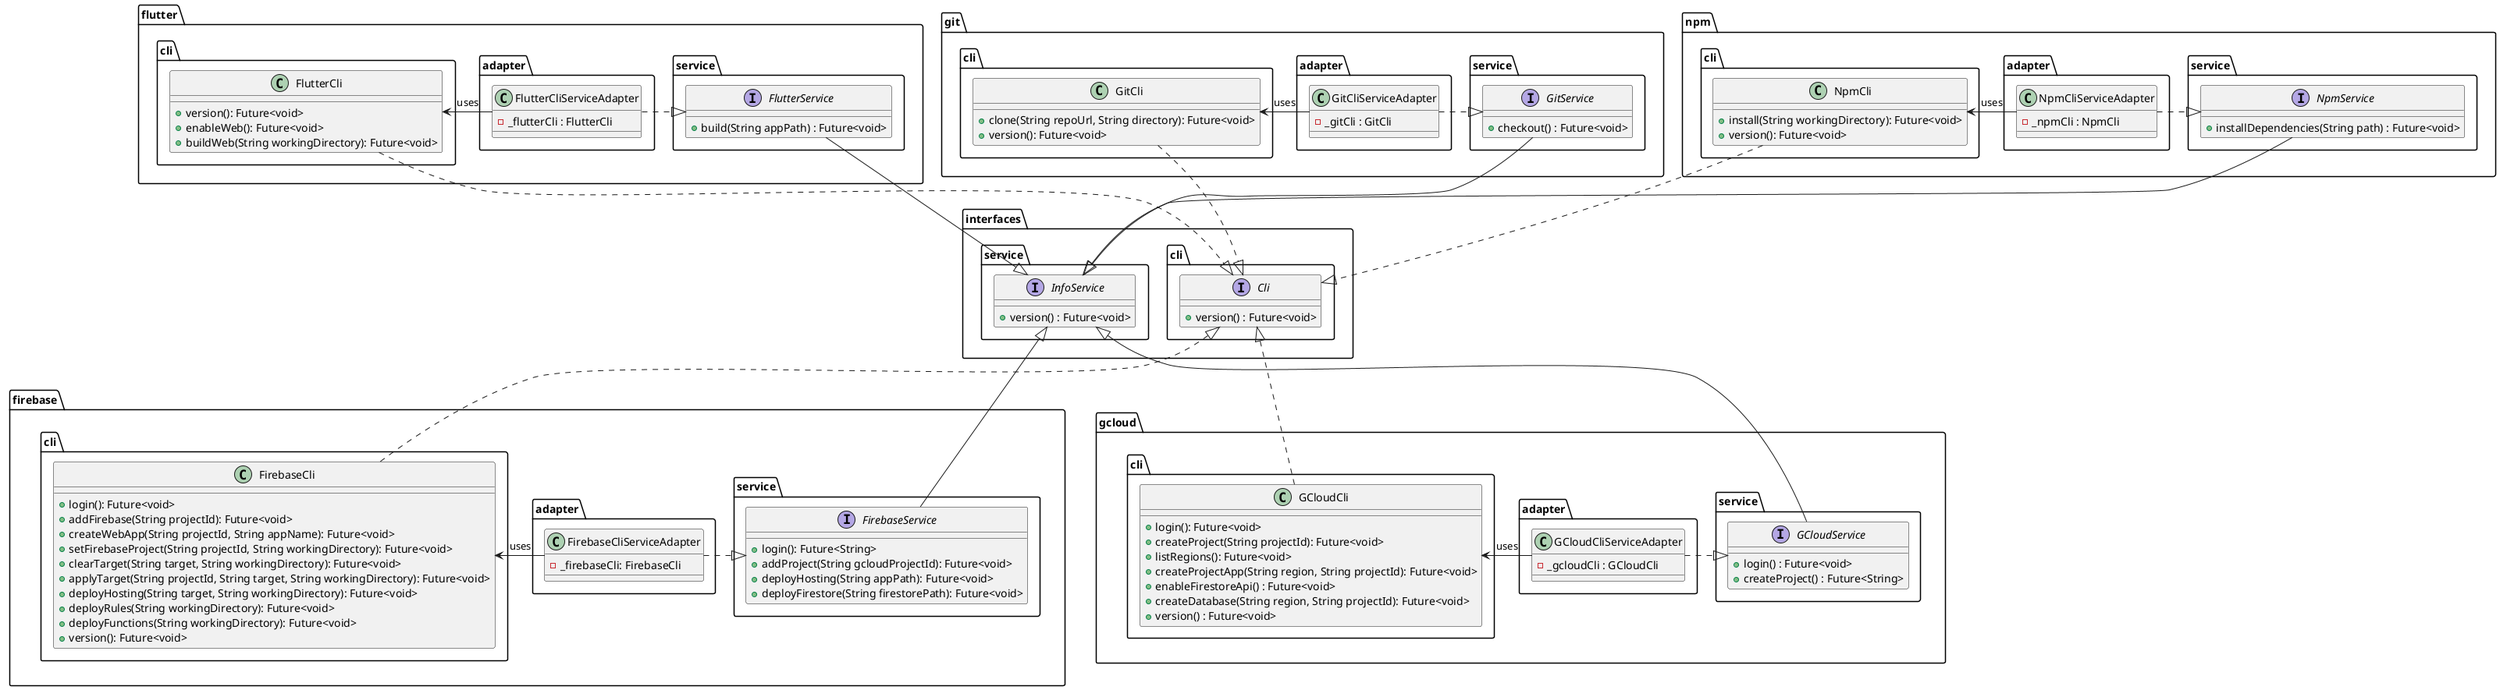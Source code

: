 @startuml services_class_diagram

package firebase {
    package service as firebase.service {
        interface FirebaseService {
            + login(): Future<String>
            + addProject(String gcloudProjectId): Future<void>
            + deployHosting(String appPath): Future<void>
            + deployFirestore(String firestorePath): Future<void>
        }
    }

    package adapter as firebase.adapter {
        class FirebaseCliServiceAdapter {
            - _firebaseCli: FirebaseCli
        }
    }

    package cli as firebase.cli {
        class FirebaseCli {
            + login(): Future<void>
            + addFirebase(String projectId): Future<void>
            + createWebApp(String projectId, String appName): Future<void>
            + setFirebaseProject(String projectId, String workingDirectory): Future<void>
            + clearTarget(String target, String workingDirectory): Future<void>
            + applyTarget(String projectId, String target, String workingDirectory): Future<void>
            + deployHosting(String target, String workingDirectory): Future<void>
            + deployRules(String workingDirectory): Future<void>
            + deployFunctions(String workingDirectory): Future<void>
            + version(): Future<void>
        }
    }
}

package gcloud {
    package service as gcloud.service {
        interface GCloudService {
            + login() : Future<void>
            + createProject() : Future<String>
        }

    }

    package adapter as gcloud.adapter {
        class GCloudCliServiceAdapter {
            - _gcloudCli : GCloudCli
        }
    }

    package cli as gcloud.cli {
        class GCloudCli {
            + login(): Future<void>
            + createProject(String projectId): Future<void>
            + listRegions(): Future<void>
            + createProjectApp(String region, String projectId): Future<void>
            + enableFirestoreApi() : Future<void>
            + createDatabase(String region, String projectId): Future<void>
            + version() : Future<void>
        }
    }
}

package flutter {
    package service as flutter.service {
        interface FlutterService  {
            + build(String appPath) : Future<void>
        }

    }

    package adapter as flutter.adapter {
        class FlutterCliServiceAdapter  {
            - _flutterCli : FlutterCli
        }
    }

    package cli as flutter.cli {
        class FlutterCli {
            + version(): Future<void>
            + enableWeb(): Future<void>
            + buildWeb(String workingDirectory): Future<void>
        }
    }
}

package git {
    package service as git.service{
        interface GitService  {
            + checkout() : Future<void>
        }
    }

    package adapter as git.adapter {
        class GitCliServiceAdapter {
            - _gitCli : GitCli
        }
    }

    package cli as git.cli {
        class GitCli {
            + clone(String repoUrl, String directory): Future<void>
            + version(): Future<void>
        }
    }
}

package npm {
    package service as npm.service {
        interface NpmService  {
            + installDependencies(String path) : Future<void>
        }
    }

    package adapter as npm.adapter {
        class NpmCliServiceAdapter  {
            - _npmCli : NpmCli
        }
    }

    package cli as npm.cli {
        class NpmCli {
            + install(String workingDirectory): Future<void>
            + version(): Future<void>
        }
    }
}

package interfaces {
    package service {
        interface InfoService {
            + version() : Future<void>
        }
    }

    package cli {
        interface Cli {
            + version() : Future<void>
        }
    }
}

FirebaseCliServiceAdapter .right.|> FirebaseService
GCloudCliServiceAdapter .right.|> GCloudService
FlutterCliServiceAdapter .right.|> FlutterService
GitCliServiceAdapter .right.|> GitService
NpmCliServiceAdapter .right.|> NpmService

FirebaseCliServiceAdapter -right-> FirebaseCli : uses
GCloudCliServiceAdapter -right-> GCloudCli : uses
FlutterCliServiceAdapter -left-> FlutterCli : uses
GitCliServiceAdapter -left-> GitCli : uses
NpmCliServiceAdapter -left-> NpmCli : uses


FirebaseCli .up.|> Cli
GCloudCli .up.|> Cli
FlutterCli .down.|> Cli
GitCli .down.|> Cli
NpmCli .down.|> Cli

firebase --[hidden]right--> gcloud
InfoService --[hidden]right--> Cli

FirebaseService -up-|> InfoService
GCloudService -up-|> InfoService
GitService -down-|> InfoService
FlutterService -down-|> InfoService
NpmService -down-|> InfoService

@enduml
